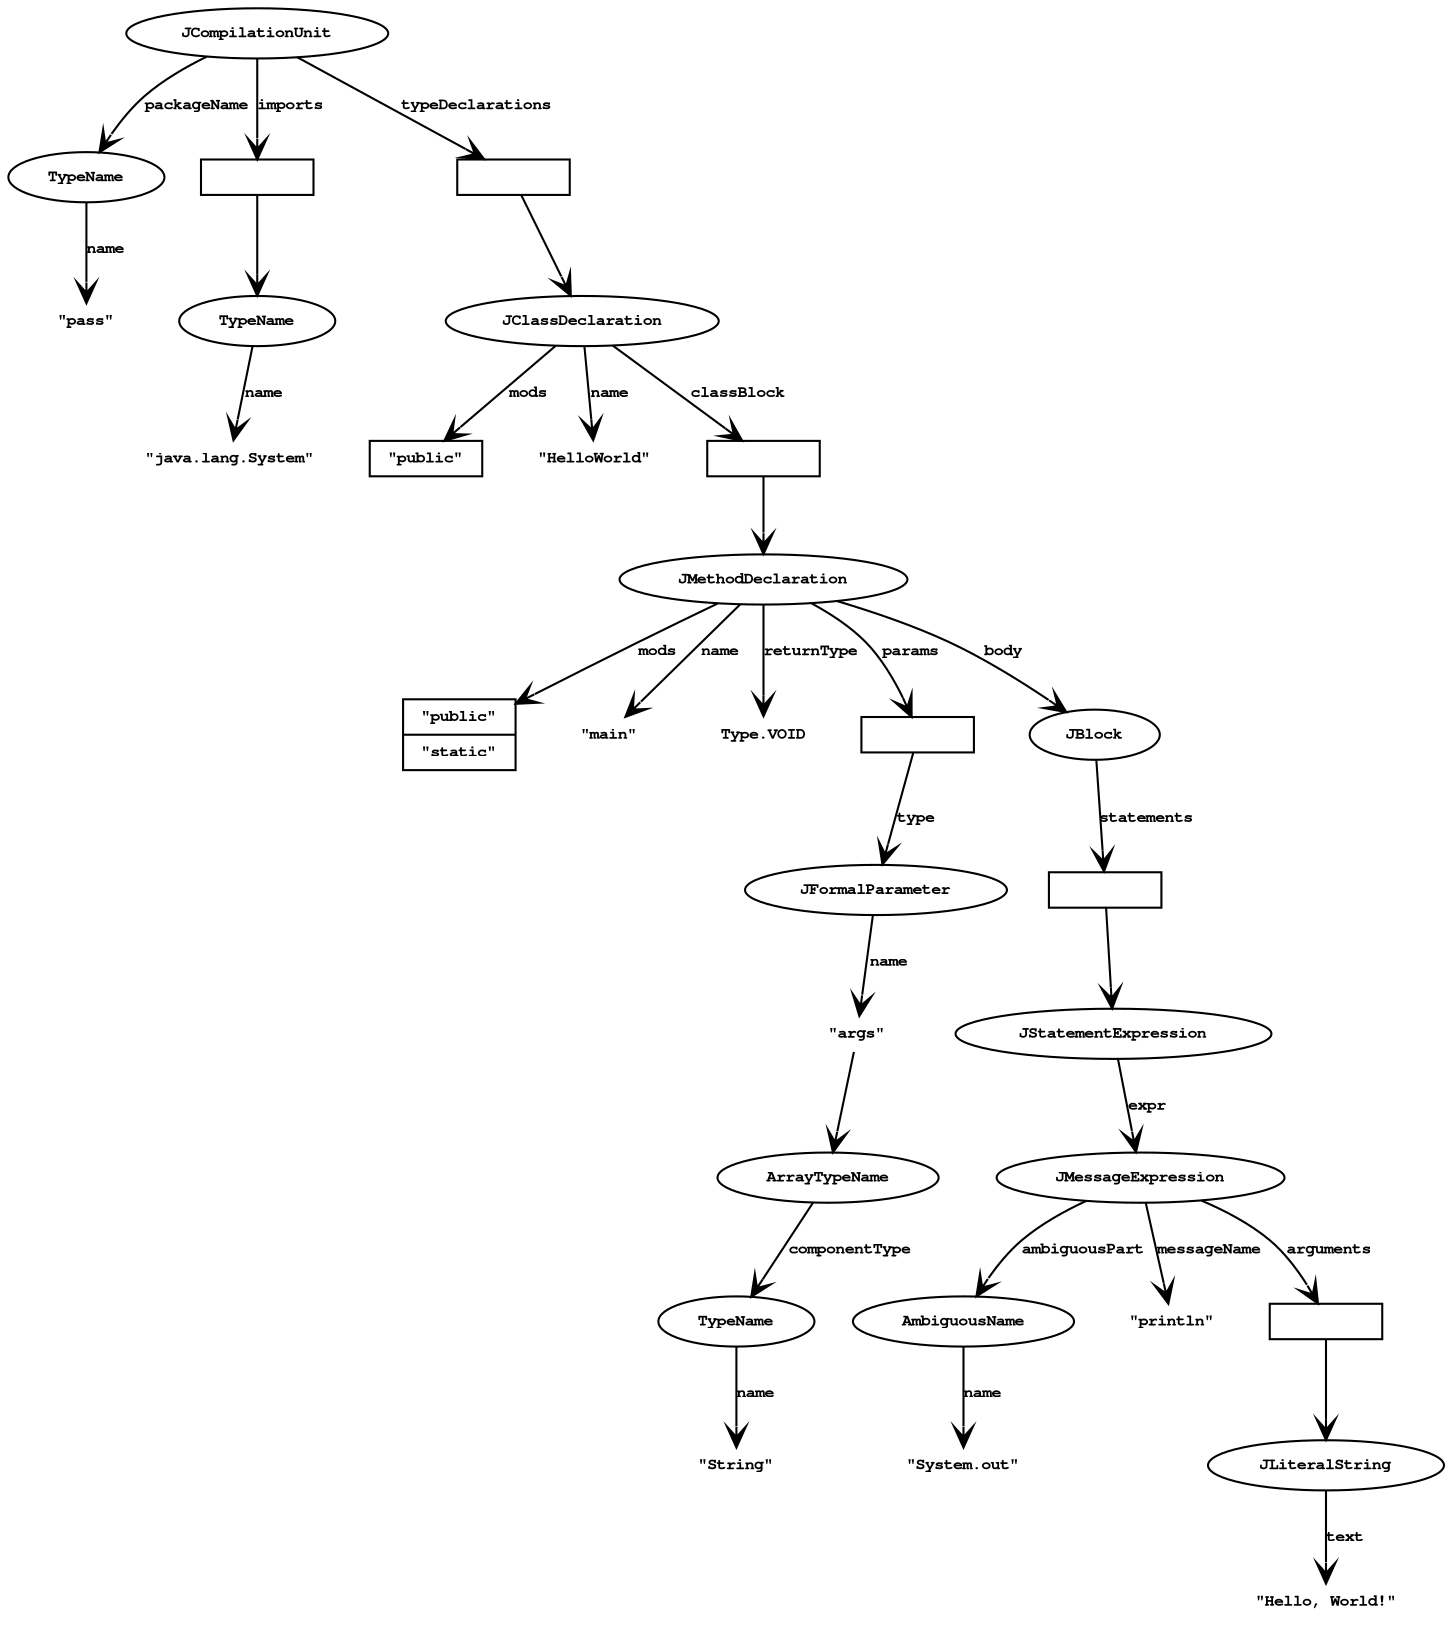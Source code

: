 digraph G {
 node [fontname="Courier Bold",fontsize=8,height=.1];
 edge [fontname="Courier Bold",fontsize=8,arrowhead="vee"]; 

 n1[label="JCompilationUnit"];

 n2[label="TypeName"];
 n3[label="\"pass\"",shape=plaintext];
 n1->n2[label="packageName"];
 n2->n3[label="name"];

 n4[label="",shape=record];
 n5[label="TypeName"];
 n6[label="\"java.lang.System\"",shape=plaintext];
 n1->n4[label="imports"];
 n4->n5[label=""];
 n5->n6[label="name"];

 n7[label="",shape=record];
 n1->n7[label="typeDeclarations"];

 n8[label="JClassDeclaration"]; n7->n8;
 n9[label="",shape=record,label="{\"public\"}"];
 n8->n9[label="mods"];

 n10[label="\"HelloWorld\"",shape=plaintext];
 n8->n10[label="name"];

 n11[label="",shape=record];
 n8->n11[label="classBlock"];

 n12[label="JMethodDeclaration"]; n11->n12;
 n13[label="",shape=record,label="{\"public\"|\"static\"}"];
 n12->n13[label="mods"];

 n14[label="\"main\"",shape=plaintext];
 n12->n14[label="name"];

 n15[label="Type.VOID",shape=plaintext];
 n12->n15[label="returnType"];

 n16[label="",shape=record];
 n12->n16[label="params"];

 n17[label="JFormalParameter"];
 n16->n17[label="type"];

 n18[label="\"args\"",shape=plaintext];
 n17->n18[label="name"];
 
 n19[label="ArrayTypeName"]; n18->n19;
 n20[label="TypeName"];
 n19->n20[label="componentType"];

 n21[label="\"String\"",shape=plaintext];
 n20->n21[label="name"];

 n22[label="JBlock"];
 n12->n22[label="body"];
 
 n23[label="",shape=record];
 n22->n23[label="statements"];

 n24[label="JStatementExpression"]; n23->n24;

 n25[label="JMessageExpression"]; n24->n25[label="expr"];

 n26[label="AmbiguousName"]; n25->n26[label="ambiguousPart"];
 n27[label="\"System.out\"",shape=plaintext];
 n26->n27[label="name"];

 n28[label="\"println\"",shape=plaintext];
 n25->n28[label="messageName"];

 n29[label="",shape=record];
 n25->n29[label="arguments"];

 n30[label="JLiteralString"]; n29->n30;
 n31[label="\"Hello, World!\"",shape=plaintext];
 n30->n31[label="text"];
}
